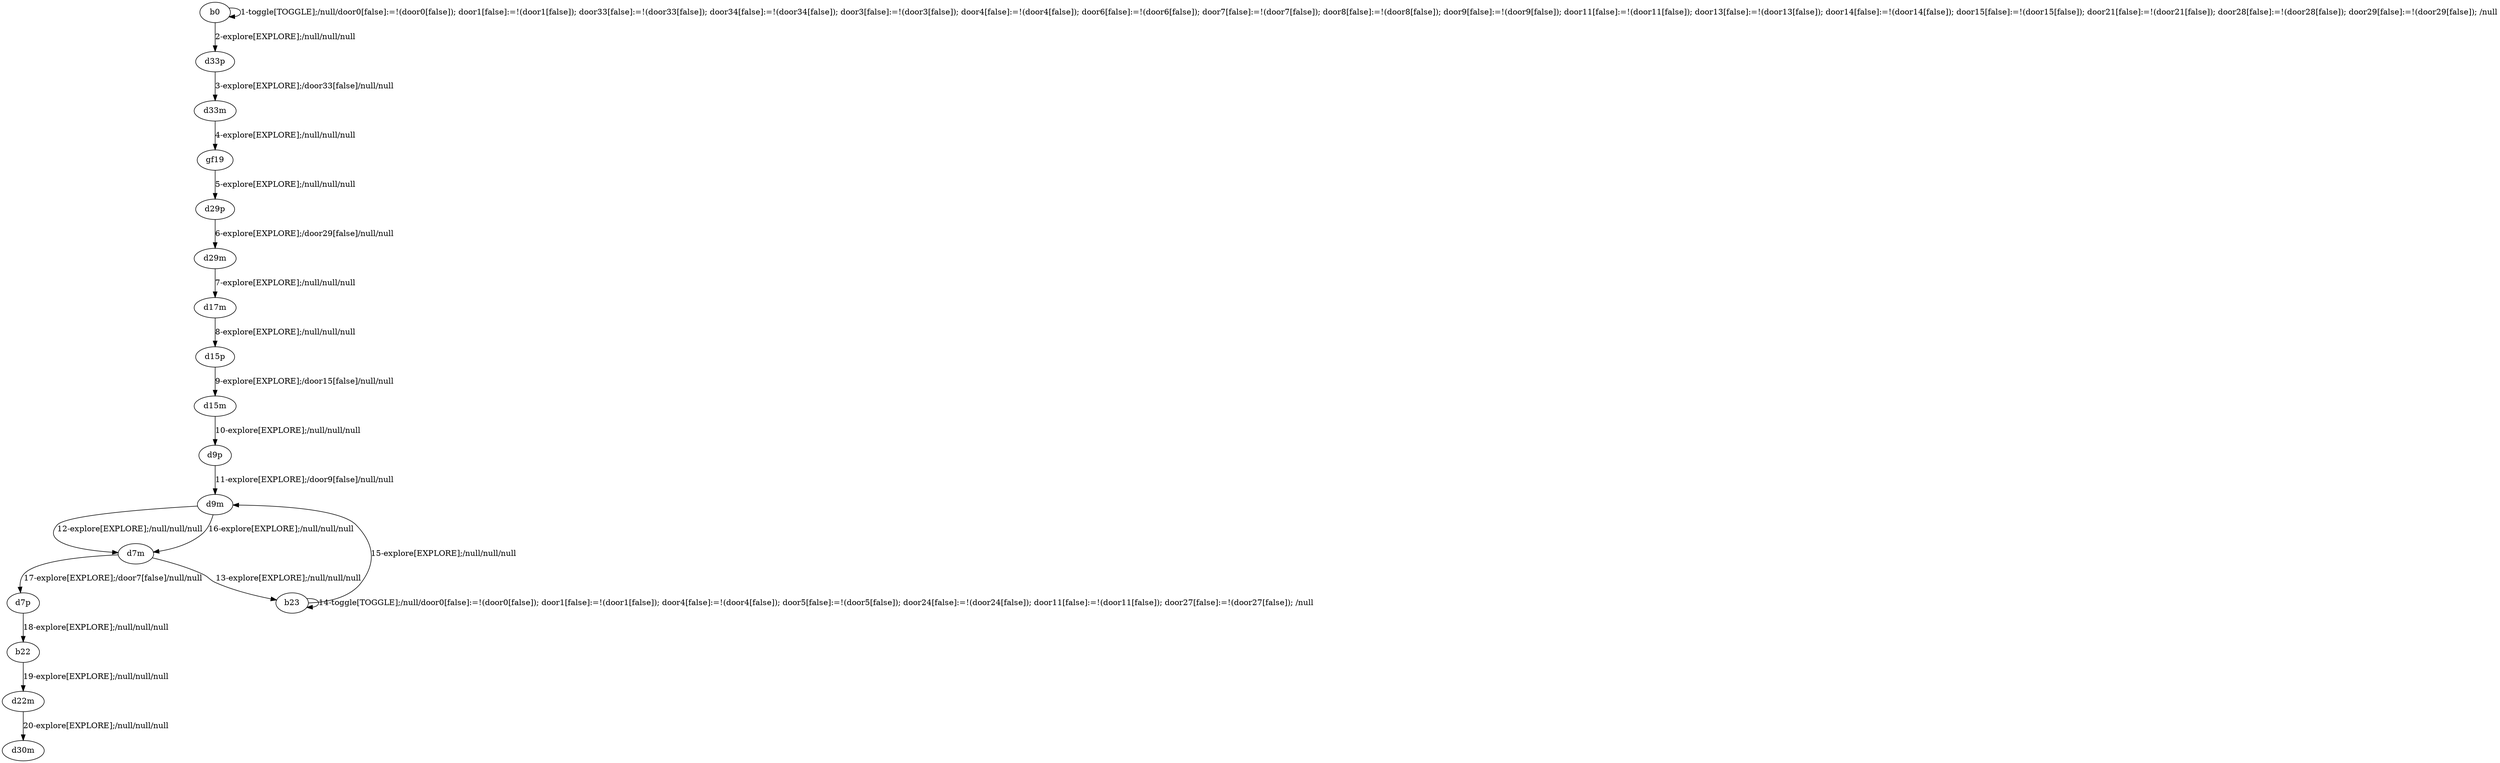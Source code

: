 # Total number of goals covered by this test: 3
# d7m --> b23
# b23 --> d9m
# b23 --> b23

digraph g {
"b0" -> "b0" [label = "1-toggle[TOGGLE];/null/door0[false]:=!(door0[false]); door1[false]:=!(door1[false]); door33[false]:=!(door33[false]); door34[false]:=!(door34[false]); door3[false]:=!(door3[false]); door4[false]:=!(door4[false]); door6[false]:=!(door6[false]); door7[false]:=!(door7[false]); door8[false]:=!(door8[false]); door9[false]:=!(door9[false]); door11[false]:=!(door11[false]); door13[false]:=!(door13[false]); door14[false]:=!(door14[false]); door15[false]:=!(door15[false]); door21[false]:=!(door21[false]); door28[false]:=!(door28[false]); door29[false]:=!(door29[false]); /null"];
"b0" -> "d33p" [label = "2-explore[EXPLORE];/null/null/null"];
"d33p" -> "d33m" [label = "3-explore[EXPLORE];/door33[false]/null/null"];
"d33m" -> "gf19" [label = "4-explore[EXPLORE];/null/null/null"];
"gf19" -> "d29p" [label = "5-explore[EXPLORE];/null/null/null"];
"d29p" -> "d29m" [label = "6-explore[EXPLORE];/door29[false]/null/null"];
"d29m" -> "d17m" [label = "7-explore[EXPLORE];/null/null/null"];
"d17m" -> "d15p" [label = "8-explore[EXPLORE];/null/null/null"];
"d15p" -> "d15m" [label = "9-explore[EXPLORE];/door15[false]/null/null"];
"d15m" -> "d9p" [label = "10-explore[EXPLORE];/null/null/null"];
"d9p" -> "d9m" [label = "11-explore[EXPLORE];/door9[false]/null/null"];
"d9m" -> "d7m" [label = "12-explore[EXPLORE];/null/null/null"];
"d7m" -> "b23" [label = "13-explore[EXPLORE];/null/null/null"];
"b23" -> "b23" [label = "14-toggle[TOGGLE];/null/door0[false]:=!(door0[false]); door1[false]:=!(door1[false]); door4[false]:=!(door4[false]); door5[false]:=!(door5[false]); door24[false]:=!(door24[false]); door11[false]:=!(door11[false]); door27[false]:=!(door27[false]); /null"];
"b23" -> "d9m" [label = "15-explore[EXPLORE];/null/null/null"];
"d9m" -> "d7m" [label = "16-explore[EXPLORE];/null/null/null"];
"d7m" -> "d7p" [label = "17-explore[EXPLORE];/door7[false]/null/null"];
"d7p" -> "b22" [label = "18-explore[EXPLORE];/null/null/null"];
"b22" -> "d22m" [label = "19-explore[EXPLORE];/null/null/null"];
"d22m" -> "d30m" [label = "20-explore[EXPLORE];/null/null/null"];
}